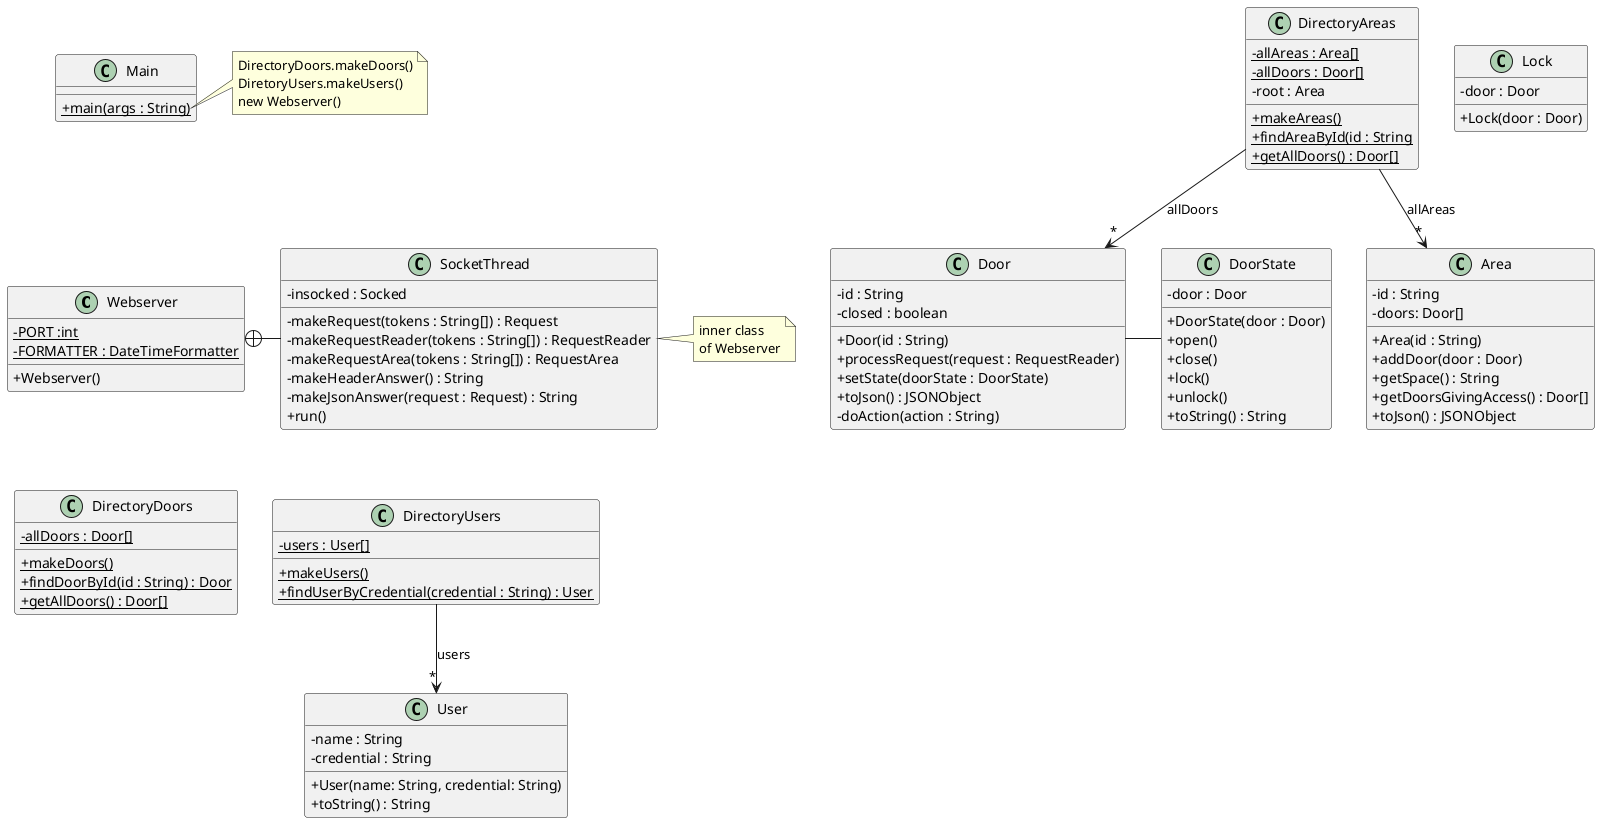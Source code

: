 @startuml
'https://plantuml.com/class-diagram
skinparam classAttributeIconSize 0

class Webserver {
- {static} PORT :int
- {static} FORMATTER : DateTimeFormatter
+ Webserver()
}

class SocketThread {
- insocked : Socked
- makeRequest(tokens : String[]) : Request
- makeRequestReader(tokens : String[]) : RequestReader
- makeRequestArea(tokens : String[]) : RequestArea
- makeHeaderAnswer() : String
- makeJsonAnswer(request : Request) : String
+ run()
}

Webserver +-right- SocketThread

note right of SocketThread
inner class
of Webserver
end note

class DirectoryDoors {
- {static} allDoors : Door[]
+ {static} makeDoors()
+ {static} findDoorById(id : String) : Door
+ {static} getAllDoors() : Door[]
}

class DirectoryAreas {
- {static} allAreas : Area[]
- {static} allDoors : Door[]
- root : Area
+ {static} makeAreas()
+ {static} findAreaById(id : String
+ {static} getAllDoors() : Door[]
}

DirectoryAreas --> "*" Door : "allDoors"

class Area {
- id : String
- doors: Door[]
+ Area(id : String)
+ addDoor(door : Door)
+ getSpace() : String
+ getDoorsGivingAccess() : Door[]
+ toJson() : JSONObject
}

DirectoryAreas --> "*" Area : "allAreas"

class DirectoryUsers {
- {static} users : User[]
+ {static} makeUsers()
+ {static} findUserByCredential(credential : String) : User
}

DirectoryUsers --> "*" User : "users"

class Door {
- id : String
- closed : boolean
+ Door(id : String)
+ processRequest(request : RequestReader)
+ setState(doorState : DoorState)
+ toJson() : JSONObject
'+ toString() : String
'+ isClosed() :boolean
'+ setClosed(b : boolean)
'+ getStateName() : String
- doAction(action : String)
}

class DoorState {
- door : Door
+ DoorState(door : Door)
+ open()
+ close()
+ lock()
+ unlock()
+ toString() : String
}

Door -right- DoorState

class Lock{
- door : Door
+ Lock(door : Door)
}

class User {
- name : String
- credential : String
+ User(name: String, credential: String)
+ toString() : String
}


class Main {
+ {static} main(args : String)
}

note right of Main::main
DirectoryDoors.makeDoors()
DiretoryUsers.makeUsers()
new Webserver()
end note

Main -[hidden]down- Webserver
Webserver -[hidden]down- DirectoryDoors
DirectoryDoors -[hidden]right- DirectoryUsers
@enduml

